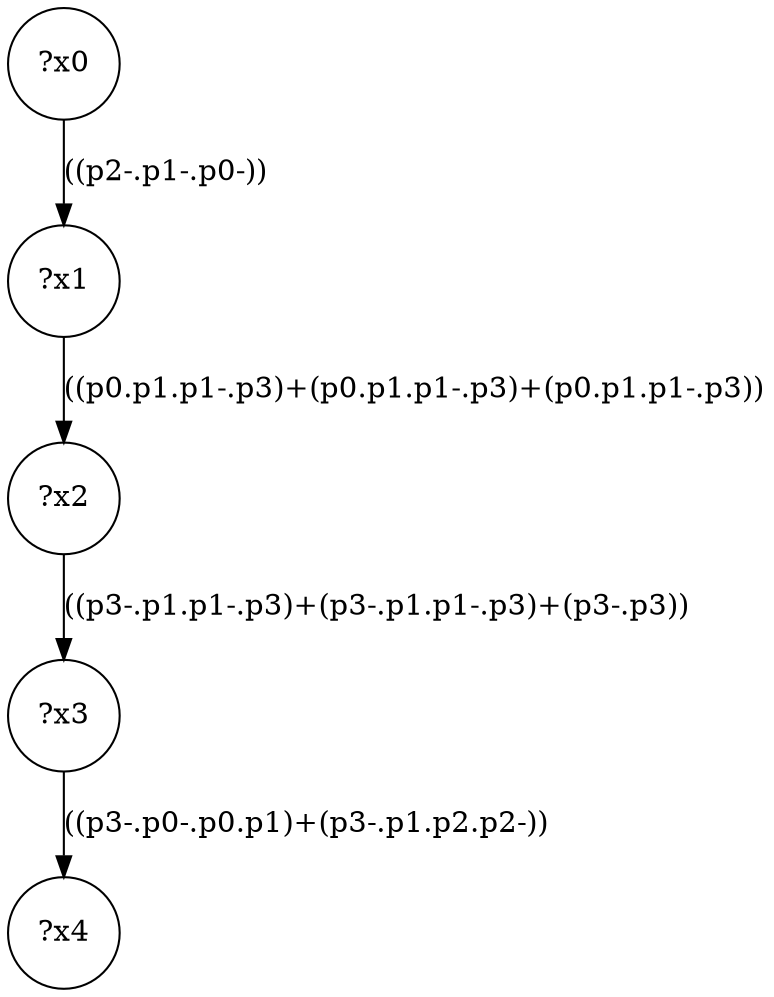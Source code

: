 digraph g {
	x0 [shape=circle, label="?x0"];
	x1 [shape=circle, label="?x1"];
	x0 -> x1 [label="((p2-.p1-.p0-))"];
	x2 [shape=circle, label="?x2"];
	x1 -> x2 [label="((p0.p1.p1-.p3)+(p0.p1.p1-.p3)+(p0.p1.p1-.p3))"];
	x3 [shape=circle, label="?x3"];
	x2 -> x3 [label="((p3-.p1.p1-.p3)+(p3-.p1.p1-.p3)+(p3-.p3))"];
	x4 [shape=circle, label="?x4"];
	x3 -> x4 [label="((p3-.p0-.p0.p1)+(p3-.p1.p2.p2-))"];
}
